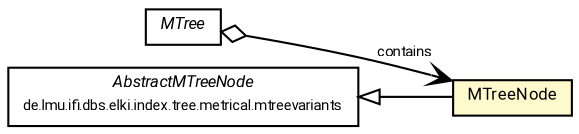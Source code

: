 #!/usr/local/bin/dot
#
# Class diagram 
# Generated by UMLGraph version R5_7_2-60-g0e99a6 (http://www.spinellis.gr/umlgraph/)
#

digraph G {
	graph [fontnames="svg"]
	edge [fontname="Roboto",fontsize=7,labelfontname="Roboto",labelfontsize=7,color="black"];
	node [fontname="Roboto",fontcolor="black",fontsize=8,shape=plaintext,margin=0,width=0,height=0];
	nodesep=0.15;
	ranksep=0.25;
	rankdir=LR;
	// de.lmu.ifi.dbs.elki.index.tree.metrical.mtreevariants.mtree.MTreeNode<O>
	c6722396 [label=<<table title="de.lmu.ifi.dbs.elki.index.tree.metrical.mtreevariants.mtree.MTreeNode" border="0" cellborder="1" cellspacing="0" cellpadding="2" bgcolor="lemonChiffon" href="MTreeNode.html" target="_parent">
		<tr><td><table border="0" cellspacing="0" cellpadding="1">
		<tr><td align="center" balign="center"> <font face="Roboto">MTreeNode</font> </td></tr>
		</table></td></tr>
		</table>>, URL="MTreeNode.html"];
	// de.lmu.ifi.dbs.elki.index.tree.metrical.mtreevariants.mtree.MTree<O>
	c6722399 [label=<<table title="de.lmu.ifi.dbs.elki.index.tree.metrical.mtreevariants.mtree.MTree" border="0" cellborder="1" cellspacing="0" cellpadding="2" href="MTree.html" target="_parent">
		<tr><td><table border="0" cellspacing="0" cellpadding="1">
		<tr><td align="center" balign="center"> <font face="Roboto"><i>MTree</i></font> </td></tr>
		</table></td></tr>
		</table>>, URL="MTree.html"];
	// de.lmu.ifi.dbs.elki.index.tree.metrical.mtreevariants.AbstractMTreeNode<O, N extends de.lmu.ifi.dbs.elki.index.tree.metrical.mtreevariants.AbstractMTreeNode<O, N, E>, E extends de.lmu.ifi.dbs.elki.index.tree.metrical.mtreevariants.MTreeEntry>
	c6722469 [label=<<table title="de.lmu.ifi.dbs.elki.index.tree.metrical.mtreevariants.AbstractMTreeNode" border="0" cellborder="1" cellspacing="0" cellpadding="2" href="../AbstractMTreeNode.html" target="_parent">
		<tr><td><table border="0" cellspacing="0" cellpadding="1">
		<tr><td align="center" balign="center"> <font face="Roboto"><i>AbstractMTreeNode</i></font> </td></tr>
		<tr><td align="center" balign="center"> <font face="Roboto" point-size="7.0">de.lmu.ifi.dbs.elki.index.tree.metrical.mtreevariants</font> </td></tr>
		</table></td></tr>
		</table>>, URL="../AbstractMTreeNode.html"];
	// de.lmu.ifi.dbs.elki.index.tree.metrical.mtreevariants.mtree.MTreeNode<O> extends de.lmu.ifi.dbs.elki.index.tree.metrical.mtreevariants.AbstractMTreeNode<O, N extends de.lmu.ifi.dbs.elki.index.tree.metrical.mtreevariants.AbstractMTreeNode<O, N, E>, E extends de.lmu.ifi.dbs.elki.index.tree.metrical.mtreevariants.MTreeEntry>
	c6722469 -> c6722396 [arrowtail=empty,dir=back,weight=10];
	// de.lmu.ifi.dbs.elki.index.tree.metrical.mtreevariants.mtree.MTree<O> navhas de.lmu.ifi.dbs.elki.index.tree.metrical.mtreevariants.mtree.MTreeNode<O>
	c6722399 -> c6722396 [arrowhead=open,arrowtail=ediamond,dir=both,weight=3,label="contains"];
}

